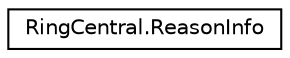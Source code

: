 digraph "Graphical Class Hierarchy"
{
 // LATEX_PDF_SIZE
  edge [fontname="Helvetica",fontsize="10",labelfontname="Helvetica",labelfontsize="10"];
  node [fontname="Helvetica",fontsize="10",shape=record];
  rankdir="LR";
  Node0 [label="RingCentral.ReasonInfo",height=0.2,width=0.4,color="black", fillcolor="white", style="filled",URL="$classRingCentral_1_1ReasonInfo.html",tooltip="Reason for the feature unavailability. Returned only if available is set to false"];
}
